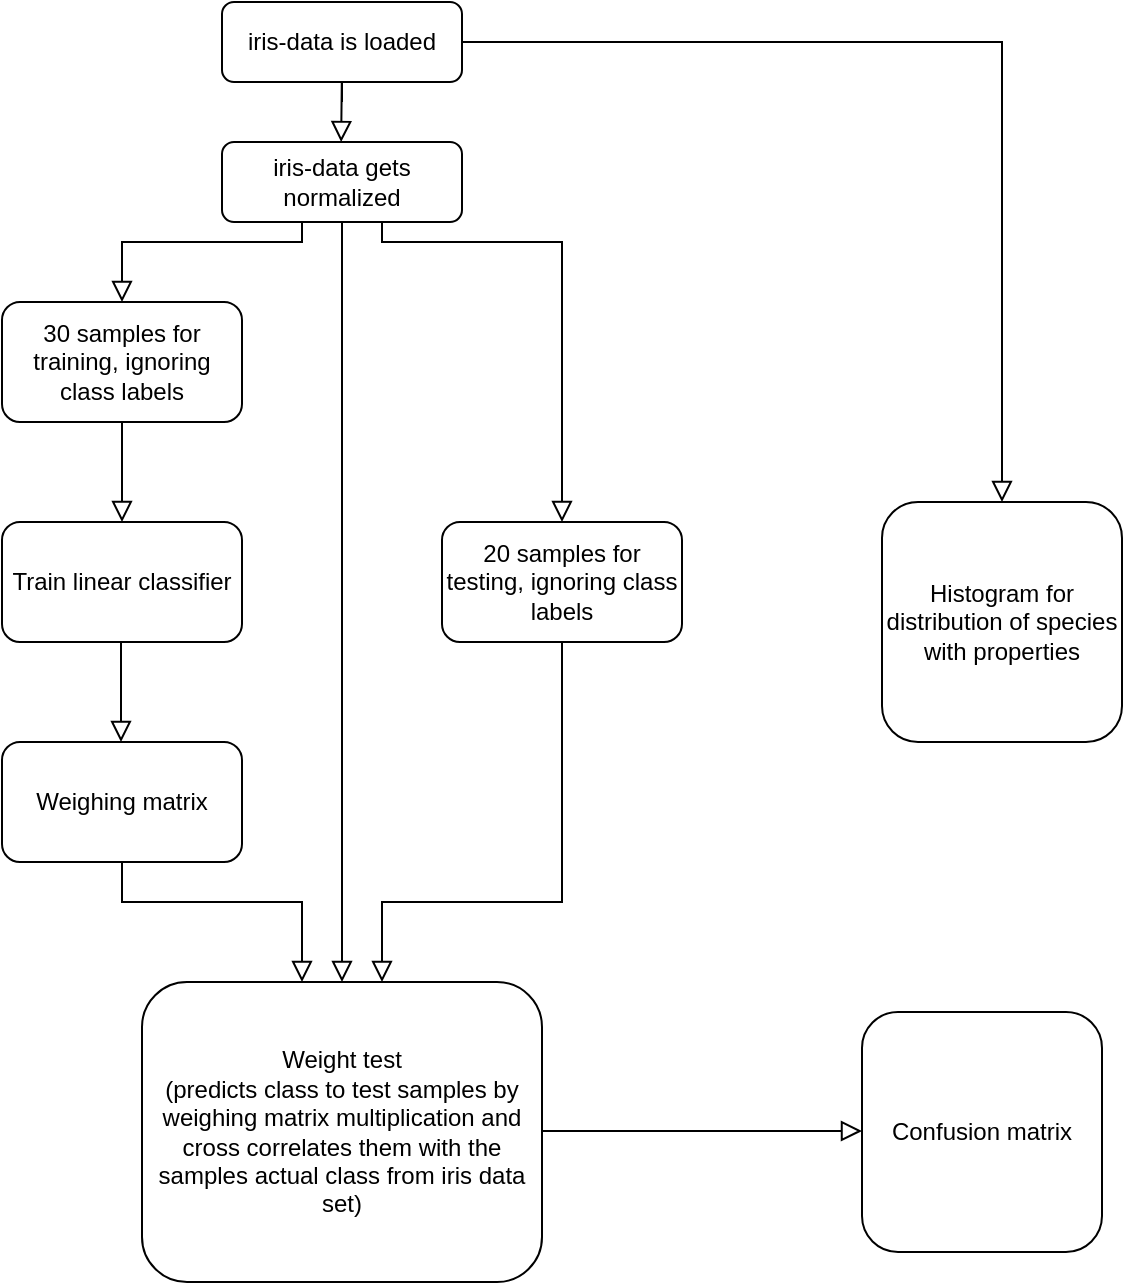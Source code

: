 <mxfile version="14.6.1" type="device"><diagram id="C5RBs43oDa-KdzZeNtuy" name="Page-1"><mxGraphModel dx="988" dy="589" grid="1" gridSize="10" guides="1" tooltips="1" connect="1" arrows="1" fold="1" page="1" pageScale="1" pageWidth="827" pageHeight="1169" math="0" shadow="0"><root><mxCell id="WIyWlLk6GJQsqaUBKTNV-0"/><mxCell id="WIyWlLk6GJQsqaUBKTNV-1" parent="WIyWlLk6GJQsqaUBKTNV-0"/><mxCell id="WIyWlLk6GJQsqaUBKTNV-2" value="" style="rounded=0;html=1;jettySize=auto;orthogonalLoop=1;fontSize=11;endArrow=block;endFill=0;endSize=8;strokeWidth=1;shadow=0;labelBackgroundColor=none;edgeStyle=orthogonalEdgeStyle;entryX=0.5;entryY=0;entryDx=0;entryDy=0;" parent="WIyWlLk6GJQsqaUBKTNV-1" target="p5nzRp8VSH6IwDTrkOyV-5" edge="1"><mxGeometry relative="1" as="geometry"><mxPoint x="324" y="120" as="sourcePoint"/><mxPoint x="414" y="180" as="targetPoint"/><Array as="points"><mxPoint x="324" y="123"/><mxPoint x="324" y="150"/><mxPoint x="414" y="150"/></Array></mxGeometry></mxCell><mxCell id="p5nzRp8VSH6IwDTrkOyV-3" value="" style="rounded=0;html=1;jettySize=auto;orthogonalLoop=1;fontSize=11;endArrow=block;endFill=0;endSize=8;strokeWidth=1;shadow=0;labelBackgroundColor=none;edgeStyle=orthogonalEdgeStyle;entryX=0.5;entryY=0;entryDx=0;entryDy=0;" edge="1" parent="WIyWlLk6GJQsqaUBKTNV-1"><mxGeometry relative="1" as="geometry"><mxPoint x="284" y="140" as="sourcePoint"/><mxPoint x="194" y="180" as="targetPoint"/><Array as="points"><mxPoint x="284" y="120"/><mxPoint x="284" y="150"/><mxPoint x="194" y="150"/></Array></mxGeometry></mxCell><mxCell id="p5nzRp8VSH6IwDTrkOyV-4" value="30 samples for training, ignoring class labels" style="rounded=1;whiteSpace=wrap;html=1;" vertex="1" parent="WIyWlLk6GJQsqaUBKTNV-1"><mxGeometry x="134" y="180" width="120" height="60" as="geometry"/></mxCell><mxCell id="p5nzRp8VSH6IwDTrkOyV-5" value="20 samples for testing, ignoring class labels" style="rounded=1;whiteSpace=wrap;html=1;" vertex="1" parent="WIyWlLk6GJQsqaUBKTNV-1"><mxGeometry x="354" y="290" width="120" height="60" as="geometry"/></mxCell><mxCell id="p5nzRp8VSH6IwDTrkOyV-6" value="Train linear classifier" style="rounded=1;whiteSpace=wrap;html=1;" vertex="1" parent="WIyWlLk6GJQsqaUBKTNV-1"><mxGeometry x="134" y="290" width="120" height="60" as="geometry"/></mxCell><mxCell id="p5nzRp8VSH6IwDTrkOyV-7" value="Weighing matrix" style="rounded=1;whiteSpace=wrap;html=1;" vertex="1" parent="WIyWlLk6GJQsqaUBKTNV-1"><mxGeometry x="134" y="400" width="120" height="60" as="geometry"/></mxCell><mxCell id="p5nzRp8VSH6IwDTrkOyV-9" value="" style="rounded=0;html=1;jettySize=auto;orthogonalLoop=1;fontSize=11;endArrow=block;endFill=0;endSize=8;strokeWidth=1;shadow=0;labelBackgroundColor=none;edgeStyle=orthogonalEdgeStyle;entryX=0.5;entryY=0;entryDx=0;entryDy=0;" edge="1" parent="WIyWlLk6GJQsqaUBKTNV-1"><mxGeometry relative="1" as="geometry"><mxPoint x="194" y="240" as="sourcePoint"/><mxPoint x="194" y="290" as="targetPoint"/><Array as="points"><mxPoint x="194" y="240"/></Array></mxGeometry></mxCell><mxCell id="p5nzRp8VSH6IwDTrkOyV-10" value="" style="rounded=0;html=1;jettySize=auto;orthogonalLoop=1;fontSize=11;endArrow=block;endFill=0;endSize=8;strokeWidth=1;shadow=0;labelBackgroundColor=none;edgeStyle=orthogonalEdgeStyle;entryX=0.5;entryY=0;entryDx=0;entryDy=0;" edge="1" parent="WIyWlLk6GJQsqaUBKTNV-1"><mxGeometry relative="1" as="geometry"><mxPoint x="193.5" y="350" as="sourcePoint"/><mxPoint x="193.5" y="400" as="targetPoint"/><Array as="points"><mxPoint x="193.5" y="360"/><mxPoint x="193.5" y="360"/></Array></mxGeometry></mxCell><mxCell id="p5nzRp8VSH6IwDTrkOyV-11" value="Weight test&lt;br&gt;(predicts class to test samples by weighing matrix multiplication and cross correlates them with the samples actual class from iris data set)" style="rounded=1;whiteSpace=wrap;html=1;" vertex="1" parent="WIyWlLk6GJQsqaUBKTNV-1"><mxGeometry x="204" y="520" width="200" height="150" as="geometry"/></mxCell><mxCell id="p5nzRp8VSH6IwDTrkOyV-12" value="" style="rounded=0;html=1;jettySize=auto;orthogonalLoop=1;fontSize=11;endArrow=block;endFill=0;endSize=8;strokeWidth=1;shadow=0;labelBackgroundColor=none;edgeStyle=orthogonalEdgeStyle;entryX=0.5;entryY=0;entryDx=0;entryDy=0;exitX=0.5;exitY=1;exitDx=0;exitDy=0;" edge="1" parent="WIyWlLk6GJQsqaUBKTNV-1" source="p5nzRp8VSH6IwDTrkOyV-7"><mxGeometry relative="1" as="geometry"><mxPoint x="284" y="470" as="sourcePoint"/><mxPoint x="284" y="520" as="targetPoint"/><Array as="points"><mxPoint x="194" y="480"/><mxPoint x="284" y="480"/></Array></mxGeometry></mxCell><mxCell id="p5nzRp8VSH6IwDTrkOyV-13" value="" style="rounded=0;html=1;jettySize=auto;orthogonalLoop=1;fontSize=11;endArrow=block;endFill=0;endSize=8;strokeWidth=1;shadow=0;labelBackgroundColor=none;edgeStyle=orthogonalEdgeStyle;entryX=0.5;entryY=0;entryDx=0;entryDy=0;exitX=0.5;exitY=1;exitDx=0;exitDy=0;" edge="1" parent="WIyWlLk6GJQsqaUBKTNV-1" source="p5nzRp8VSH6IwDTrkOyV-5"><mxGeometry relative="1" as="geometry"><mxPoint x="434" y="460" as="sourcePoint"/><mxPoint x="324" y="520" as="targetPoint"/><Array as="points"><mxPoint x="414" y="480"/><mxPoint x="324" y="480"/></Array></mxGeometry></mxCell><mxCell id="p5nzRp8VSH6IwDTrkOyV-14" value="" style="rounded=0;html=1;jettySize=auto;orthogonalLoop=1;fontSize=11;endArrow=block;endFill=0;endSize=8;strokeWidth=1;shadow=0;labelBackgroundColor=none;edgeStyle=orthogonalEdgeStyle;entryX=0.5;entryY=0;entryDx=0;entryDy=0;" edge="1" parent="WIyWlLk6GJQsqaUBKTNV-1"><mxGeometry relative="1" as="geometry"><mxPoint x="304" y="140" as="sourcePoint"/><mxPoint x="304" y="520" as="targetPoint"/><Array as="points"/></mxGeometry></mxCell><mxCell id="p5nzRp8VSH6IwDTrkOyV-16" value="" style="rounded=0;html=1;jettySize=auto;orthogonalLoop=1;fontSize=11;endArrow=block;endFill=0;endSize=8;strokeWidth=1;shadow=0;labelBackgroundColor=none;edgeStyle=orthogonalEdgeStyle;" edge="1" parent="WIyWlLk6GJQsqaUBKTNV-1"><mxGeometry relative="1" as="geometry"><mxPoint x="404" y="594.5" as="sourcePoint"/><mxPoint x="564" y="594.5" as="targetPoint"/><Array as="points"><mxPoint x="544" y="594.5"/></Array></mxGeometry></mxCell><mxCell id="p5nzRp8VSH6IwDTrkOyV-17" value="Confusion matrix" style="rounded=1;whiteSpace=wrap;html=1;" vertex="1" parent="WIyWlLk6GJQsqaUBKTNV-1"><mxGeometry x="564" y="535" width="120" height="120" as="geometry"/></mxCell><mxCell id="p5nzRp8VSH6IwDTrkOyV-18" value="" style="rounded=0;html=1;jettySize=auto;orthogonalLoop=1;fontSize=11;endArrow=block;endFill=0;endSize=8;strokeWidth=1;shadow=0;labelBackgroundColor=none;edgeStyle=orthogonalEdgeStyle;exitX=1;exitY=0.5;exitDx=0;exitDy=0;" edge="1" parent="WIyWlLk6GJQsqaUBKTNV-1" source="WIyWlLk6GJQsqaUBKTNV-3"><mxGeometry relative="1" as="geometry"><mxPoint x="414" y="80" as="sourcePoint"/><mxPoint x="634" y="280" as="targetPoint"/><Array as="points"><mxPoint x="634" y="100"/><mxPoint x="634" y="250"/></Array></mxGeometry></mxCell><mxCell id="p5nzRp8VSH6IwDTrkOyV-19" value="Histogram for distribution of species with properties" style="rounded=1;whiteSpace=wrap;html=1;" vertex="1" parent="WIyWlLk6GJQsqaUBKTNV-1"><mxGeometry x="574" y="280" width="120" height="120" as="geometry"/></mxCell><mxCell id="p5nzRp8VSH6IwDTrkOyV-20" value="iris-data gets normalized" style="rounded=1;whiteSpace=wrap;html=1;fontSize=12;glass=0;strokeWidth=1;shadow=0;" vertex="1" parent="WIyWlLk6GJQsqaUBKTNV-1"><mxGeometry x="244" y="100" width="120" height="40" as="geometry"/></mxCell><mxCell id="p5nzRp8VSH6IwDTrkOyV-22" value="" style="rounded=0;html=1;jettySize=auto;orthogonalLoop=1;fontSize=11;endArrow=block;endFill=0;endSize=8;strokeWidth=1;shadow=0;labelBackgroundColor=none;edgeStyle=orthogonalEdgeStyle;entryX=0.5;entryY=0;entryDx=0;entryDy=0;" edge="1" parent="WIyWlLk6GJQsqaUBKTNV-1"><mxGeometry relative="1" as="geometry"><mxPoint x="304" y="80" as="sourcePoint"/><mxPoint x="303.58" y="100" as="targetPoint"/><Array as="points"><mxPoint x="303.58" y="60"/><mxPoint x="303.58" y="60"/></Array></mxGeometry></mxCell><mxCell id="WIyWlLk6GJQsqaUBKTNV-3" value="iris-data is loaded" style="rounded=1;whiteSpace=wrap;html=1;fontSize=12;glass=0;strokeWidth=1;shadow=0;" parent="WIyWlLk6GJQsqaUBKTNV-1" vertex="1"><mxGeometry x="244" y="30" width="120" height="40" as="geometry"/></mxCell></root></mxGraphModel></diagram></mxfile>